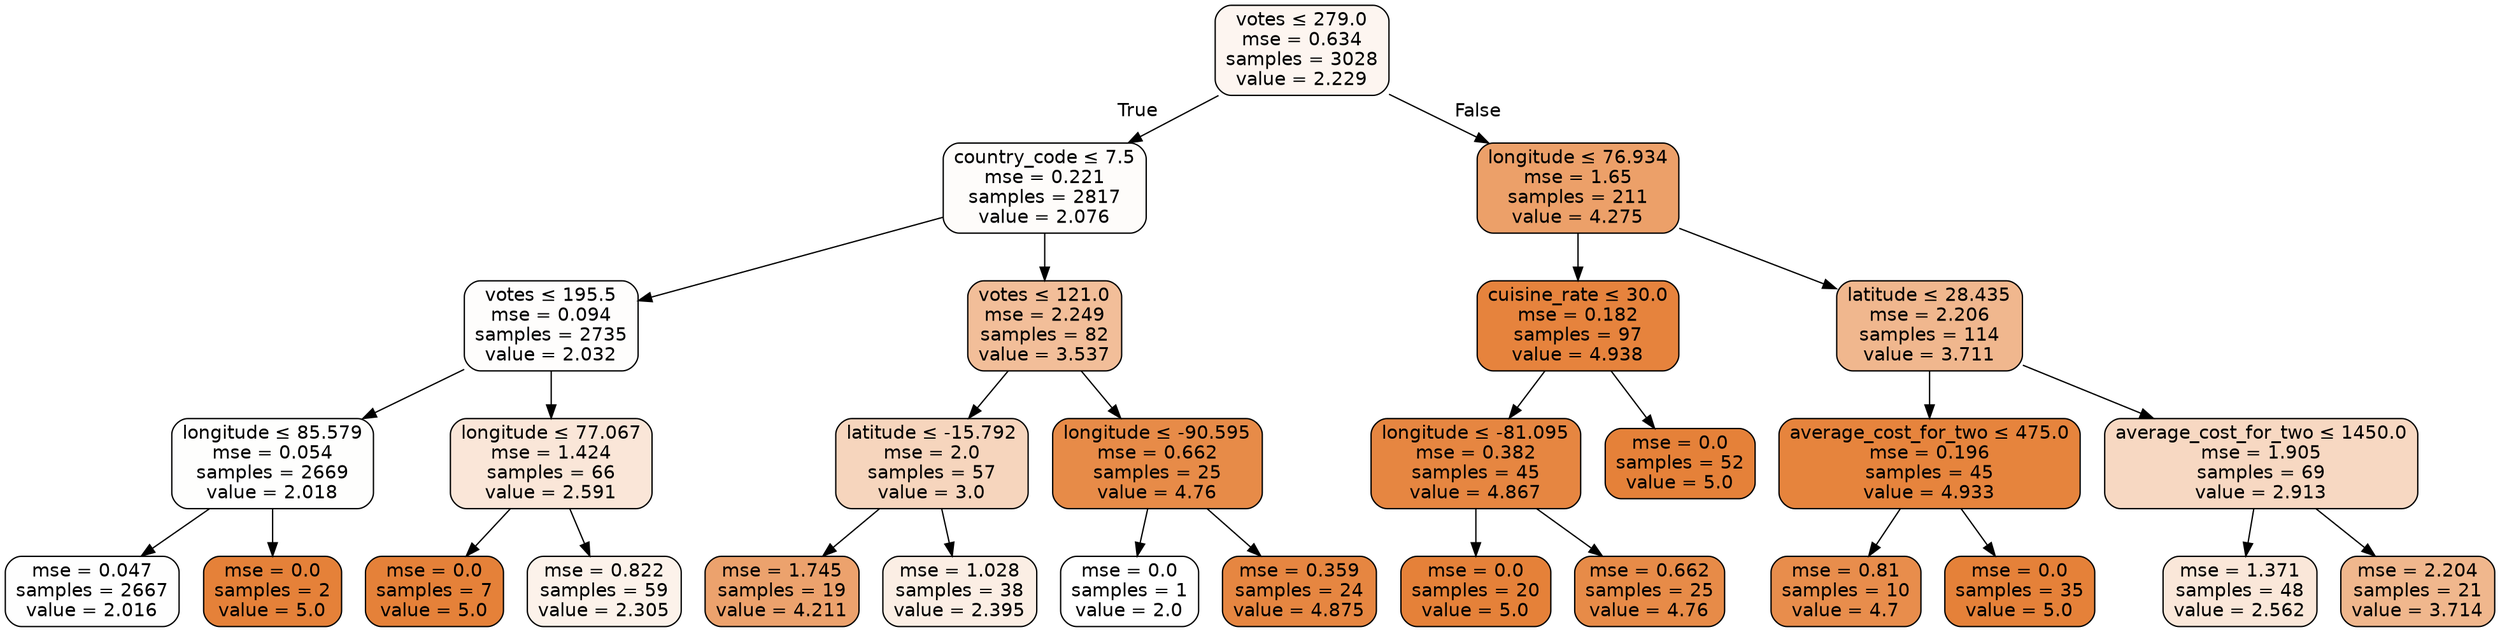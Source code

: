digraph Tree {
node [shape=box, style="filled, rounded", color="black", fontname=helvetica] ;
edge [fontname=helvetica] ;
0 [label=<votes &le; 279.0<br/>mse = 0.634<br/>samples = 3028<br/>value = 2.229>, fillcolor="#e5813913"] ;
1 [label=<country_code &le; 7.5<br/>mse = 0.221<br/>samples = 2817<br/>value = 2.076>, fillcolor="#e5813906"] ;
0 -> 1 [labeldistance=2.5, labelangle=45, headlabel="True"] ;
2 [label=<votes &le; 195.5<br/>mse = 0.094<br/>samples = 2735<br/>value = 2.032>, fillcolor="#e5813903"] ;
1 -> 2 ;
3 [label=<longitude &le; 85.579<br/>mse = 0.054<br/>samples = 2669<br/>value = 2.018>, fillcolor="#e5813902"] ;
2 -> 3 ;
4 [label=<mse = 0.047<br/>samples = 2667<br/>value = 2.016>, fillcolor="#e5813901"] ;
3 -> 4 ;
5 [label=<mse = 0.0<br/>samples = 2<br/>value = 5.0>, fillcolor="#e58139ff"] ;
3 -> 5 ;
6 [label=<longitude &le; 77.067<br/>mse = 1.424<br/>samples = 66<br/>value = 2.591>, fillcolor="#e5813932"] ;
2 -> 6 ;
7 [label=<mse = 0.0<br/>samples = 7<br/>value = 5.0>, fillcolor="#e58139ff"] ;
6 -> 7 ;
8 [label=<mse = 0.822<br/>samples = 59<br/>value = 2.305>, fillcolor="#e581391a"] ;
6 -> 8 ;
9 [label=<votes &le; 121.0<br/>mse = 2.249<br/>samples = 82<br/>value = 3.537>, fillcolor="#e5813983"] ;
1 -> 9 ;
10 [label=<latitude &le; -15.792<br/>mse = 2.0<br/>samples = 57<br/>value = 3.0>, fillcolor="#e5813955"] ;
9 -> 10 ;
11 [label=<mse = 1.745<br/>samples = 19<br/>value = 4.211>, fillcolor="#e58139bc"] ;
10 -> 11 ;
12 [label=<mse = 1.028<br/>samples = 38<br/>value = 2.395>, fillcolor="#e5813922"] ;
10 -> 12 ;
13 [label=<longitude &le; -90.595<br/>mse = 0.662<br/>samples = 25<br/>value = 4.76>, fillcolor="#e58139eb"] ;
9 -> 13 ;
14 [label=<mse = 0.0<br/>samples = 1<br/>value = 2.0>, fillcolor="#e5813900"] ;
13 -> 14 ;
15 [label=<mse = 0.359<br/>samples = 24<br/>value = 4.875>, fillcolor="#e58139f4"] ;
13 -> 15 ;
16 [label=<longitude &le; 76.934<br/>mse = 1.65<br/>samples = 211<br/>value = 4.275>, fillcolor="#e58139c1"] ;
0 -> 16 [labeldistance=2.5, labelangle=-45, headlabel="False"] ;
17 [label=<cuisine_rate &le; 30.0<br/>mse = 0.182<br/>samples = 97<br/>value = 4.938>, fillcolor="#e58139fa"] ;
16 -> 17 ;
18 [label=<longitude &le; -81.095<br/>mse = 0.382<br/>samples = 45<br/>value = 4.867>, fillcolor="#e58139f4"] ;
17 -> 18 ;
19 [label=<mse = 0.0<br/>samples = 20<br/>value = 5.0>, fillcolor="#e58139ff"] ;
18 -> 19 ;
20 [label=<mse = 0.662<br/>samples = 25<br/>value = 4.76>, fillcolor="#e58139eb"] ;
18 -> 20 ;
21 [label=<mse = 0.0<br/>samples = 52<br/>value = 5.0>, fillcolor="#e58139ff"] ;
17 -> 21 ;
22 [label=<latitude &le; 28.435<br/>mse = 2.206<br/>samples = 114<br/>value = 3.711>, fillcolor="#e5813991"] ;
16 -> 22 ;
23 [label=<average_cost_for_two &le; 475.0<br/>mse = 0.196<br/>samples = 45<br/>value = 4.933>, fillcolor="#e58139f9"] ;
22 -> 23 ;
24 [label=<mse = 0.81<br/>samples = 10<br/>value = 4.7>, fillcolor="#e58139e6"] ;
23 -> 24 ;
25 [label=<mse = 0.0<br/>samples = 35<br/>value = 5.0>, fillcolor="#e58139ff"] ;
23 -> 25 ;
26 [label=<average_cost_for_two &le; 1450.0<br/>mse = 1.905<br/>samples = 69<br/>value = 2.913>, fillcolor="#e581394e"] ;
22 -> 26 ;
27 [label=<mse = 1.371<br/>samples = 48<br/>value = 2.562>, fillcolor="#e5813930"] ;
26 -> 27 ;
28 [label=<mse = 2.204<br/>samples = 21<br/>value = 3.714>, fillcolor="#e5813992"] ;
26 -> 28 ;
}